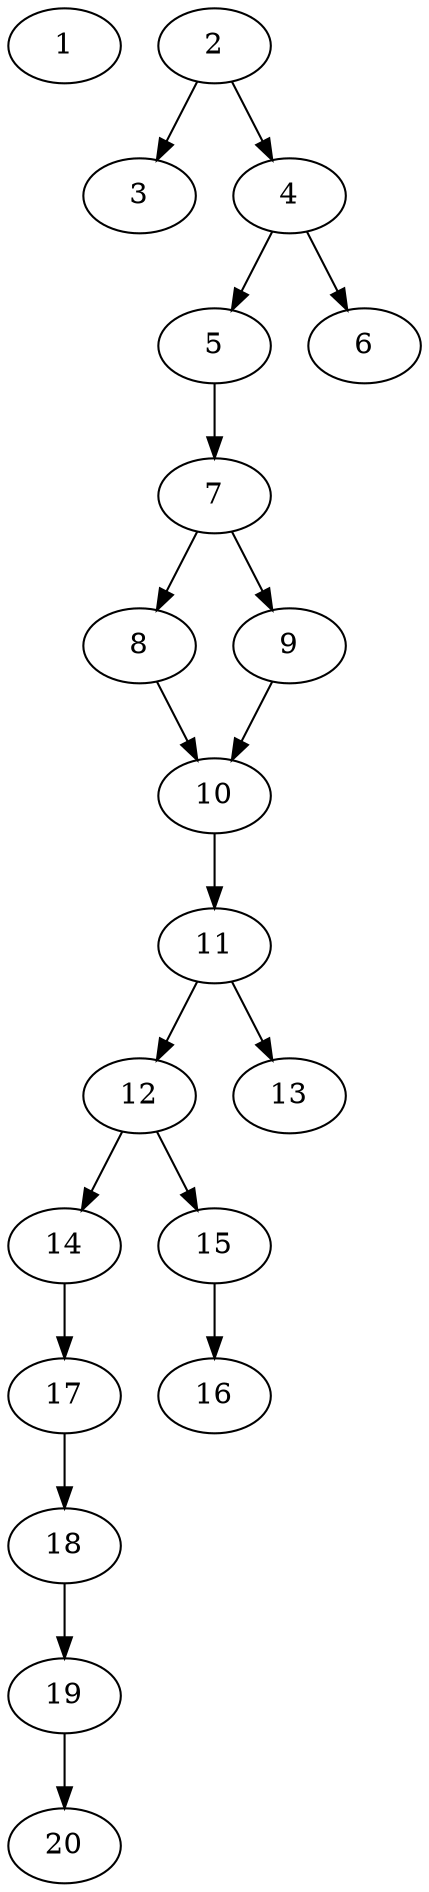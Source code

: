 // DAG automatically generated by daggen at Thu Oct  3 13:58:43 2019
// ./daggen --dot -n 20 --ccr 0.4 --fat 0.3 --regular 0.5 --density 0.6 --mindata 5242880 --maxdata 52428800 
digraph G {
  1 [size="75335680", alpha="0.06", expect_size="30134272"] 
  2 [size="80337920", alpha="0.05", expect_size="32135168"] 
  2 -> 3 [size ="32135168"]
  2 -> 4 [size ="32135168"]
  3 [size="41018880", alpha="0.20", expect_size="16407552"] 
  4 [size="110402560", alpha="0.00", expect_size="44161024"] 
  4 -> 5 [size ="44161024"]
  4 -> 6 [size ="44161024"]
  5 [size="50547200", alpha="0.17", expect_size="20218880"] 
  5 -> 7 [size ="20218880"]
  6 [size="22965760", alpha="0.12", expect_size="9186304"] 
  7 [size="130519040", alpha="0.05", expect_size="52207616"] 
  7 -> 8 [size ="52207616"]
  7 -> 9 [size ="52207616"]
  8 [size="40742400", alpha="0.11", expect_size="16296960"] 
  8 -> 10 [size ="16296960"]
  9 [size="67924480", alpha="0.05", expect_size="27169792"] 
  9 -> 10 [size ="27169792"]
  10 [size="128473600", alpha="0.09", expect_size="51389440"] 
  10 -> 11 [size ="51389440"]
  11 [size="99484160", alpha="0.11", expect_size="39793664"] 
  11 -> 12 [size ="39793664"]
  11 -> 13 [size ="39793664"]
  12 [size="16302080", alpha="0.05", expect_size="6520832"] 
  12 -> 14 [size ="6520832"]
  12 -> 15 [size ="6520832"]
  13 [size="47086080", alpha="0.14", expect_size="18834432"] 
  14 [size="46635520", alpha="0.13", expect_size="18654208"] 
  14 -> 17 [size ="18654208"]
  15 [size="49500160", alpha="0.04", expect_size="19800064"] 
  15 -> 16 [size ="19800064"]
  16 [size="33623040", alpha="0.14", expect_size="13449216"] 
  17 [size="105167360", alpha="0.03", expect_size="42066944"] 
  17 -> 18 [size ="42066944"]
  18 [size="19171840", alpha="0.03", expect_size="7668736"] 
  18 -> 19 [size ="7668736"]
  19 [size="83763200", alpha="0.19", expect_size="33505280"] 
  19 -> 20 [size ="33505280"]
  20 [size="112225280", alpha="0.06", expect_size="44890112"] 
}
